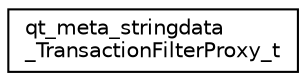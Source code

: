 digraph "Graphical Class Hierarchy"
{
 // LATEX_PDF_SIZE
  edge [fontname="Helvetica",fontsize="10",labelfontname="Helvetica",labelfontsize="10"];
  node [fontname="Helvetica",fontsize="10",shape=record];
  rankdir="LR";
  Node0 [label="qt_meta_stringdata\l_TransactionFilterProxy_t",height=0.2,width=0.4,color="black", fillcolor="white", style="filled",URL="$structqt__meta__stringdata___transaction_filter_proxy__t.html",tooltip=" "];
}
